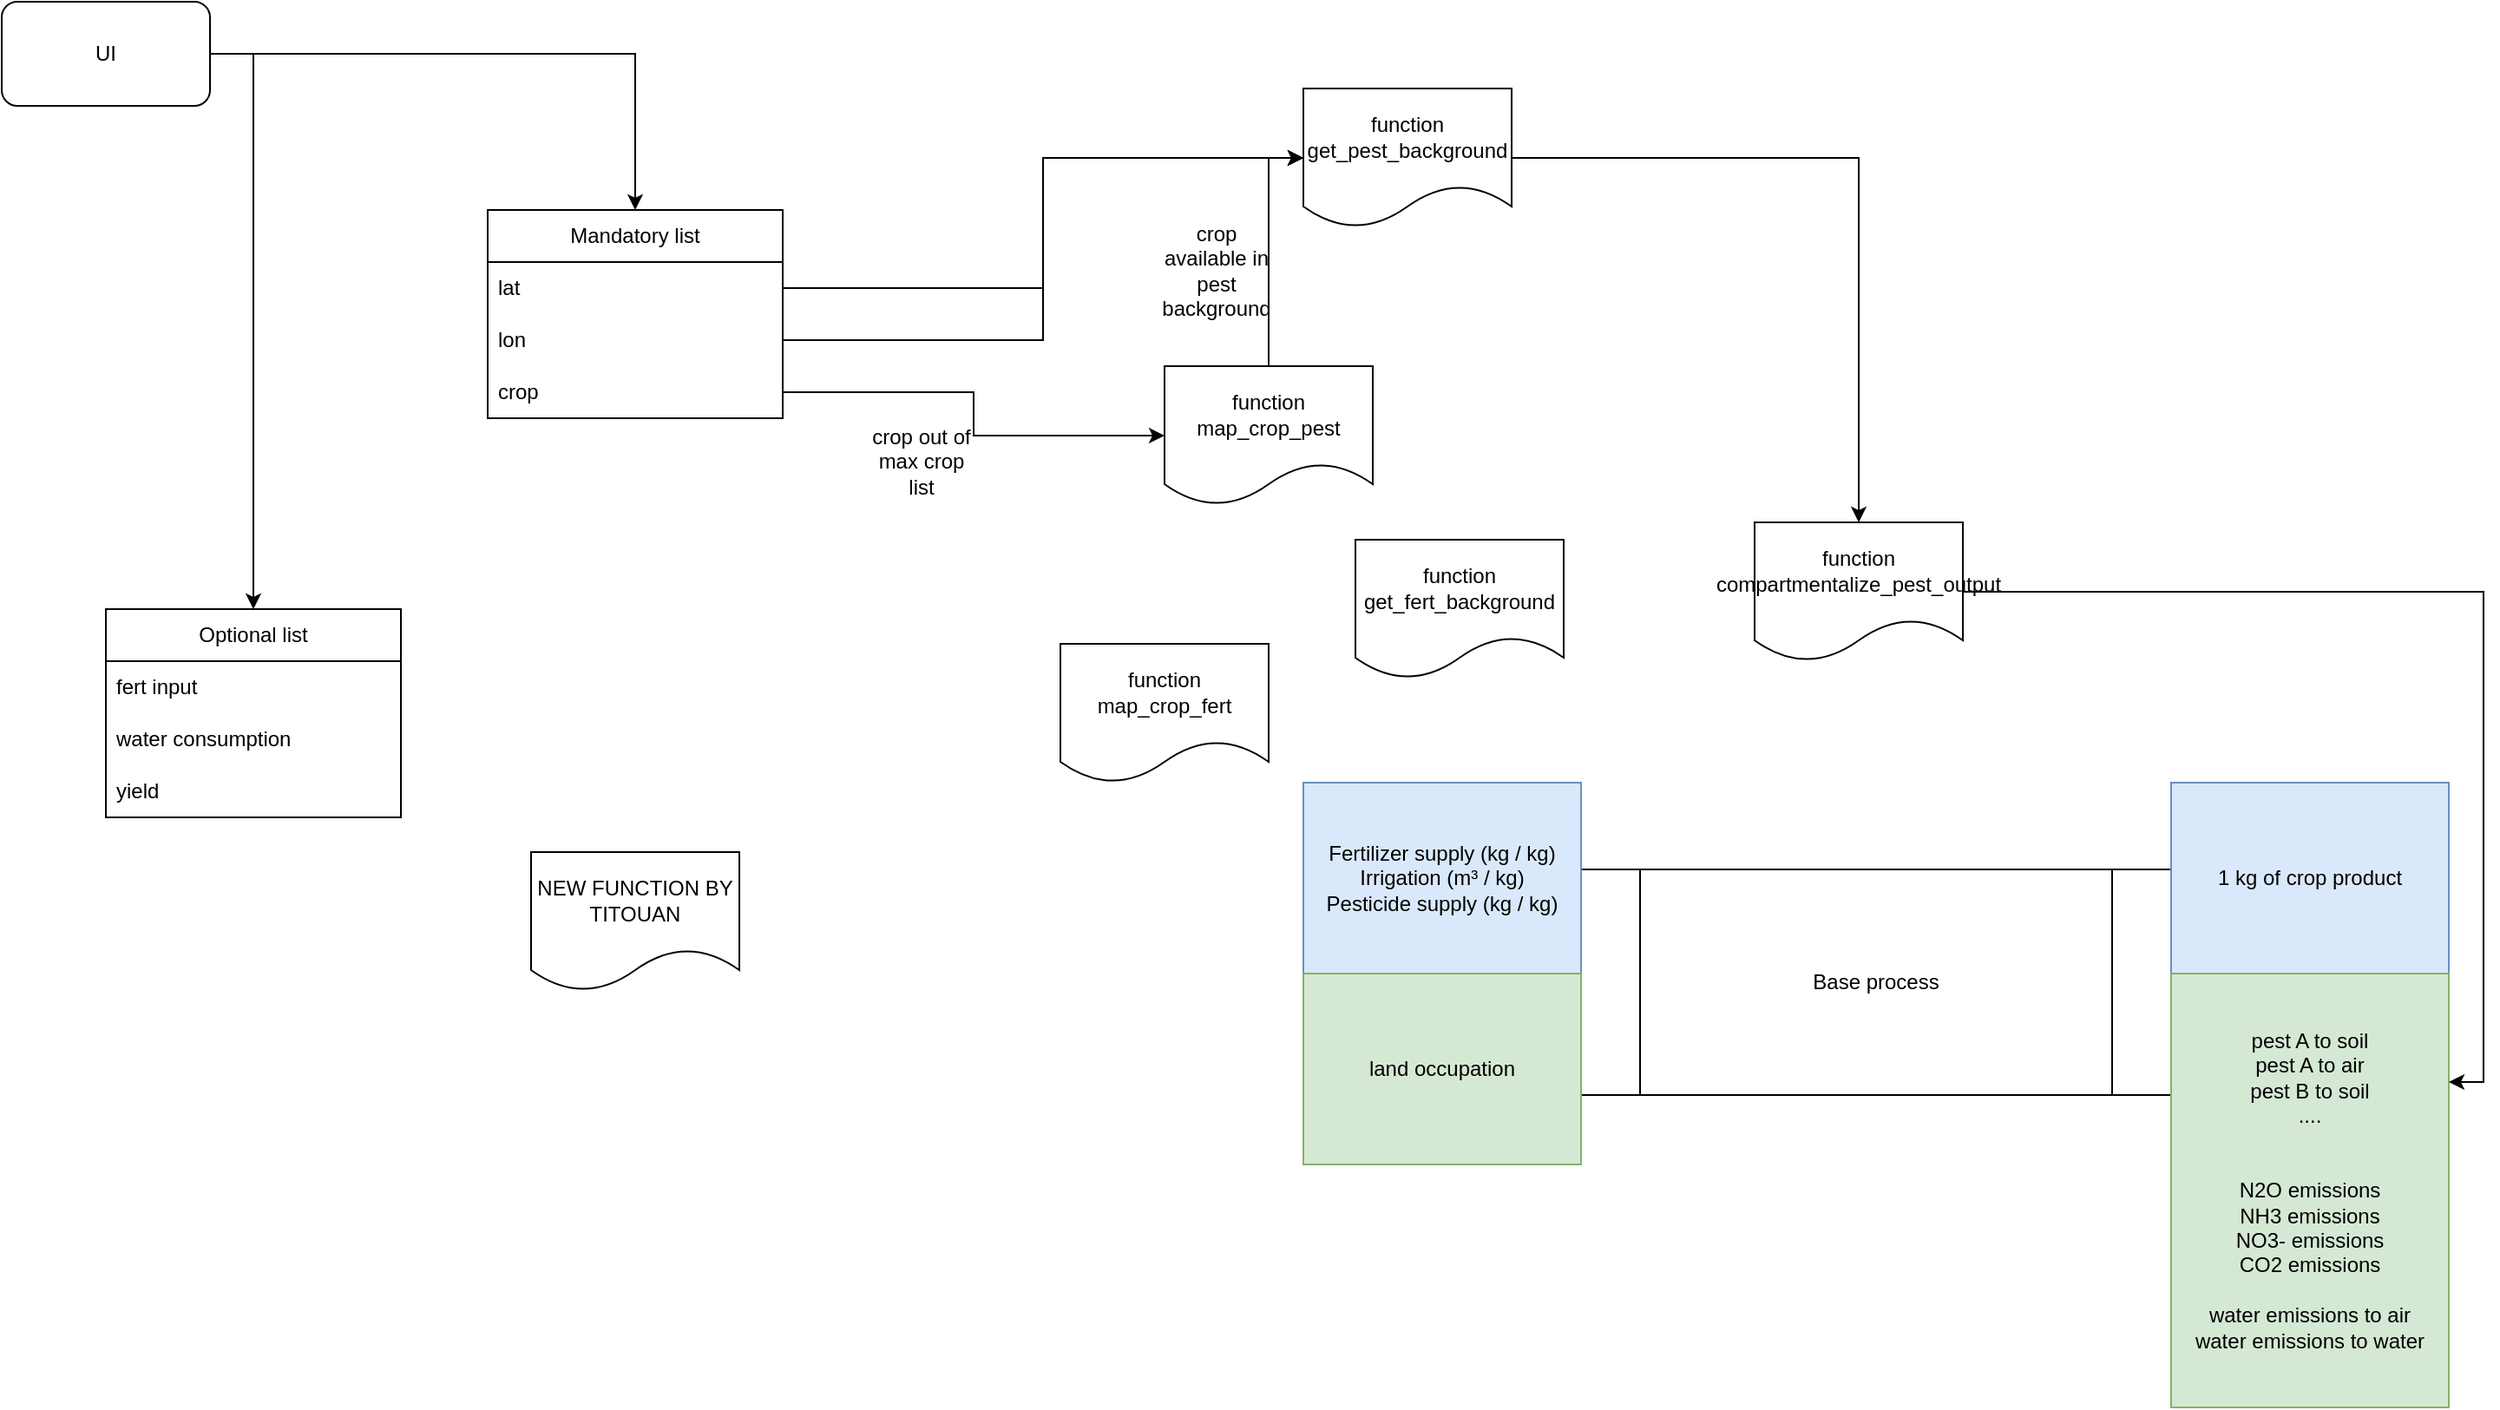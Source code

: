 <mxfile version="24.4.6" type="github">
  <diagram name="Page-1" id="pc6PM3e2iaqK9xveRkoi">
    <mxGraphModel dx="1877" dy="1707" grid="1" gridSize="10" guides="1" tooltips="1" connect="1" arrows="1" fold="1" page="1" pageScale="1" pageWidth="827" pageHeight="1169" math="0" shadow="0">
      <root>
        <mxCell id="0" />
        <mxCell id="1" parent="0" />
        <mxCell id="SHC5wfu7n01j2c97J29x-1" value="Base process" style="shape=process;whiteSpace=wrap;html=1;backgroundOutline=1;" vertex="1" parent="1">
          <mxGeometry x="680" y="320" width="340" height="130" as="geometry" />
        </mxCell>
        <mxCell id="SHC5wfu7n01j2c97J29x-2" value="&lt;div&gt;Fertilizer supply (kg / kg)&lt;/div&gt;&lt;div&gt;Irrigation (m³ / kg)&lt;/div&gt;&lt;div&gt;Pesticide supply (kg / kg)&lt;br&gt;&lt;/div&gt;" style="rounded=0;whiteSpace=wrap;html=1;fillColor=#dae8fc;strokeColor=#6c8ebf;" vertex="1" parent="1">
          <mxGeometry x="520" y="270" width="160" height="110" as="geometry" />
        </mxCell>
        <mxCell id="SHC5wfu7n01j2c97J29x-3" value="&lt;div&gt;land occupation&lt;/div&gt;" style="rounded=0;whiteSpace=wrap;html=1;fillColor=#d5e8d4;strokeColor=#82b366;" vertex="1" parent="1">
          <mxGeometry x="520" y="380" width="160" height="110" as="geometry" />
        </mxCell>
        <mxCell id="SHC5wfu7n01j2c97J29x-4" value="1 kg of crop product" style="rounded=0;whiteSpace=wrap;html=1;fillColor=#dae8fc;strokeColor=#6c8ebf;" vertex="1" parent="1">
          <mxGeometry x="1020" y="270" width="160" height="110" as="geometry" />
        </mxCell>
        <mxCell id="SHC5wfu7n01j2c97J29x-5" value="&lt;div&gt;pest A to soil&lt;/div&gt;&lt;div&gt;pest A to air&lt;/div&gt;&lt;div&gt;pest B to soil&lt;/div&gt;&lt;div&gt;....&lt;/div&gt;&lt;div&gt;&lt;br&gt;&lt;/div&gt;&lt;div&gt;&lt;br&gt;&lt;/div&gt;&lt;div&gt;N2O emissions&lt;/div&gt;&lt;div&gt;NH3 emissions&lt;/div&gt;&lt;div&gt;NO3- emissions&lt;br&gt;&lt;/div&gt;&lt;div&gt;CO2 emissions&lt;/div&gt;&lt;div&gt;&lt;br&gt;&lt;/div&gt;&lt;div&gt;water emissions to air&lt;/div&gt;&lt;div&gt;water emissions to water&lt;br&gt;&lt;/div&gt;" style="rounded=0;whiteSpace=wrap;html=1;fillColor=#d5e8d4;strokeColor=#82b366;" vertex="1" parent="1">
          <mxGeometry x="1020" y="380" width="160" height="250" as="geometry" />
        </mxCell>
        <mxCell id="SHC5wfu7n01j2c97J29x-6" value="Mandatory list" style="swimlane;fontStyle=0;childLayout=stackLayout;horizontal=1;startSize=30;horizontalStack=0;resizeParent=1;resizeParentMax=0;resizeLast=0;collapsible=1;marginBottom=0;whiteSpace=wrap;html=1;" vertex="1" parent="1">
          <mxGeometry x="50" y="-60" width="170" height="120" as="geometry" />
        </mxCell>
        <mxCell id="SHC5wfu7n01j2c97J29x-7" value="lat" style="text;strokeColor=none;fillColor=none;align=left;verticalAlign=middle;spacingLeft=4;spacingRight=4;overflow=hidden;points=[[0,0.5],[1,0.5]];portConstraint=eastwest;rotatable=0;whiteSpace=wrap;html=1;" vertex="1" parent="SHC5wfu7n01j2c97J29x-6">
          <mxGeometry y="30" width="170" height="30" as="geometry" />
        </mxCell>
        <mxCell id="SHC5wfu7n01j2c97J29x-8" value="lon" style="text;strokeColor=none;fillColor=none;align=left;verticalAlign=middle;spacingLeft=4;spacingRight=4;overflow=hidden;points=[[0,0.5],[1,0.5]];portConstraint=eastwest;rotatable=0;whiteSpace=wrap;html=1;" vertex="1" parent="SHC5wfu7n01j2c97J29x-6">
          <mxGeometry y="60" width="170" height="30" as="geometry" />
        </mxCell>
        <mxCell id="SHC5wfu7n01j2c97J29x-9" value="crop" style="text;strokeColor=none;fillColor=none;align=left;verticalAlign=middle;spacingLeft=4;spacingRight=4;overflow=hidden;points=[[0,0.5],[1,0.5]];portConstraint=eastwest;rotatable=0;whiteSpace=wrap;html=1;" vertex="1" parent="SHC5wfu7n01j2c97J29x-6">
          <mxGeometry y="90" width="170" height="30" as="geometry" />
        </mxCell>
        <mxCell id="SHC5wfu7n01j2c97J29x-11" style="edgeStyle=orthogonalEdgeStyle;rounded=0;orthogonalLoop=1;jettySize=auto;html=1;entryX=0.5;entryY=0;entryDx=0;entryDy=0;" edge="1" parent="1" source="SHC5wfu7n01j2c97J29x-10" target="SHC5wfu7n01j2c97J29x-6">
          <mxGeometry relative="1" as="geometry" />
        </mxCell>
        <mxCell id="SHC5wfu7n01j2c97J29x-12" style="edgeStyle=orthogonalEdgeStyle;rounded=0;orthogonalLoop=1;jettySize=auto;html=1;exitX=1;exitY=0.5;exitDx=0;exitDy=0;entryX=0.5;entryY=0;entryDx=0;entryDy=0;" edge="1" parent="1" source="SHC5wfu7n01j2c97J29x-10" target="SHC5wfu7n01j2c97J29x-13">
          <mxGeometry relative="1" as="geometry">
            <mxPoint x="-50" y="120" as="targetPoint" />
          </mxGeometry>
        </mxCell>
        <mxCell id="SHC5wfu7n01j2c97J29x-10" value="UI" style="rounded=1;whiteSpace=wrap;html=1;" vertex="1" parent="1">
          <mxGeometry x="-230" y="-180" width="120" height="60" as="geometry" />
        </mxCell>
        <mxCell id="SHC5wfu7n01j2c97J29x-13" value="Optional list" style="swimlane;fontStyle=0;childLayout=stackLayout;horizontal=1;startSize=30;horizontalStack=0;resizeParent=1;resizeParentMax=0;resizeLast=0;collapsible=1;marginBottom=0;whiteSpace=wrap;html=1;" vertex="1" parent="1">
          <mxGeometry x="-170" y="170" width="170" height="120" as="geometry" />
        </mxCell>
        <mxCell id="SHC5wfu7n01j2c97J29x-14" value="fert input" style="text;strokeColor=none;fillColor=none;align=left;verticalAlign=middle;spacingLeft=4;spacingRight=4;overflow=hidden;points=[[0,0.5],[1,0.5]];portConstraint=eastwest;rotatable=0;whiteSpace=wrap;html=1;" vertex="1" parent="SHC5wfu7n01j2c97J29x-13">
          <mxGeometry y="30" width="170" height="30" as="geometry" />
        </mxCell>
        <mxCell id="SHC5wfu7n01j2c97J29x-15" value="water consumption" style="text;strokeColor=none;fillColor=none;align=left;verticalAlign=middle;spacingLeft=4;spacingRight=4;overflow=hidden;points=[[0,0.5],[1,0.5]];portConstraint=eastwest;rotatable=0;whiteSpace=wrap;html=1;" vertex="1" parent="SHC5wfu7n01j2c97J29x-13">
          <mxGeometry y="60" width="170" height="30" as="geometry" />
        </mxCell>
        <mxCell id="SHC5wfu7n01j2c97J29x-16" value="yield" style="text;strokeColor=none;fillColor=none;align=left;verticalAlign=middle;spacingLeft=4;spacingRight=4;overflow=hidden;points=[[0,0.5],[1,0.5]];portConstraint=eastwest;rotatable=0;whiteSpace=wrap;html=1;" vertex="1" parent="SHC5wfu7n01j2c97J29x-13">
          <mxGeometry y="90" width="170" height="30" as="geometry" />
        </mxCell>
        <mxCell id="SHC5wfu7n01j2c97J29x-37" style="edgeStyle=orthogonalEdgeStyle;rounded=0;orthogonalLoop=1;jettySize=auto;html=1;entryX=0.5;entryY=0;entryDx=0;entryDy=0;" edge="1" parent="1" source="SHC5wfu7n01j2c97J29x-24" target="SHC5wfu7n01j2c97J29x-38">
          <mxGeometry relative="1" as="geometry">
            <mxPoint x="840" y="150" as="targetPoint" />
          </mxGeometry>
        </mxCell>
        <mxCell id="SHC5wfu7n01j2c97J29x-24" value="function get_pest_background" style="shape=document;whiteSpace=wrap;html=1;boundedLbl=1;fontStyle=0;startSize=30;" vertex="1" parent="1">
          <mxGeometry x="520" y="-130" width="120" height="80" as="geometry" />
        </mxCell>
        <mxCell id="SHC5wfu7n01j2c97J29x-27" style="edgeStyle=orthogonalEdgeStyle;rounded=0;orthogonalLoop=1;jettySize=auto;html=1;exitX=1;exitY=0.5;exitDx=0;exitDy=0;entryX=0;entryY=0.5;entryDx=0;entryDy=0;" edge="1" parent="1" source="SHC5wfu7n01j2c97J29x-7" target="SHC5wfu7n01j2c97J29x-24">
          <mxGeometry relative="1" as="geometry" />
        </mxCell>
        <mxCell id="SHC5wfu7n01j2c97J29x-28" style="edgeStyle=orthogonalEdgeStyle;rounded=0;orthogonalLoop=1;jettySize=auto;html=1;exitX=1;exitY=0.5;exitDx=0;exitDy=0;entryX=0;entryY=0.5;entryDx=0;entryDy=0;" edge="1" parent="1" source="SHC5wfu7n01j2c97J29x-8" target="SHC5wfu7n01j2c97J29x-24">
          <mxGeometry relative="1" as="geometry">
            <mxPoint x="330" as="targetPoint" />
          </mxGeometry>
        </mxCell>
        <mxCell id="SHC5wfu7n01j2c97J29x-34" style="edgeStyle=orthogonalEdgeStyle;rounded=0;orthogonalLoop=1;jettySize=auto;html=1;entryX=0;entryY=0.5;entryDx=0;entryDy=0;" edge="1" parent="1" source="SHC5wfu7n01j2c97J29x-30" target="SHC5wfu7n01j2c97J29x-24">
          <mxGeometry relative="1" as="geometry" />
        </mxCell>
        <mxCell id="SHC5wfu7n01j2c97J29x-30" value="function map_crop_pest" style="shape=document;whiteSpace=wrap;html=1;boundedLbl=1;fontStyle=0;startSize=30;" vertex="1" parent="1">
          <mxGeometry x="440" y="30" width="120" height="80" as="geometry" />
        </mxCell>
        <mxCell id="SHC5wfu7n01j2c97J29x-33" style="edgeStyle=orthogonalEdgeStyle;rounded=0;orthogonalLoop=1;jettySize=auto;html=1;entryX=0;entryY=0.5;entryDx=0;entryDy=0;" edge="1" parent="1" source="SHC5wfu7n01j2c97J29x-9" target="SHC5wfu7n01j2c97J29x-30">
          <mxGeometry relative="1" as="geometry" />
        </mxCell>
        <mxCell id="SHC5wfu7n01j2c97J29x-35" value="crop out of max crop list" style="text;html=1;align=center;verticalAlign=middle;whiteSpace=wrap;rounded=0;" vertex="1" parent="1">
          <mxGeometry x="270" y="70" width="60" height="30" as="geometry" />
        </mxCell>
        <mxCell id="SHC5wfu7n01j2c97J29x-36" value="crop available in pest background" style="text;html=1;align=center;verticalAlign=middle;whiteSpace=wrap;rounded=0;" vertex="1" parent="1">
          <mxGeometry x="440" y="-40" width="60" height="30" as="geometry" />
        </mxCell>
        <mxCell id="SHC5wfu7n01j2c97J29x-39" style="edgeStyle=orthogonalEdgeStyle;rounded=0;orthogonalLoop=1;jettySize=auto;html=1;entryX=1;entryY=0.25;entryDx=0;entryDy=0;" edge="1" parent="1" source="SHC5wfu7n01j2c97J29x-38" target="SHC5wfu7n01j2c97J29x-5">
          <mxGeometry relative="1" as="geometry" />
        </mxCell>
        <mxCell id="SHC5wfu7n01j2c97J29x-38" value="function compartmentalize_pest_output" style="shape=document;whiteSpace=wrap;html=1;boundedLbl=1;fontStyle=0;startSize=30;" vertex="1" parent="1">
          <mxGeometry x="780" y="120" width="120" height="80" as="geometry" />
        </mxCell>
        <mxCell id="SHC5wfu7n01j2c97J29x-40" value="function get_fert_background" style="shape=document;whiteSpace=wrap;html=1;boundedLbl=1;fontStyle=0;startSize=30;" vertex="1" parent="1">
          <mxGeometry x="550" y="130" width="120" height="80" as="geometry" />
        </mxCell>
        <mxCell id="SHC5wfu7n01j2c97J29x-41" value="function map_crop_fert" style="shape=document;whiteSpace=wrap;html=1;boundedLbl=1;fontStyle=0;startSize=30;" vertex="1" parent="1">
          <mxGeometry x="380" y="190" width="120" height="80" as="geometry" />
        </mxCell>
        <mxCell id="sGZfh48MMwfw4xDjvNY8-1" value="NEW FUNCTION BY TITOUAN" style="shape=document;whiteSpace=wrap;html=1;boundedLbl=1;fontStyle=0;startSize=30;" vertex="1" parent="1">
          <mxGeometry x="75" y="310" width="120" height="80" as="geometry" />
        </mxCell>
      </root>
    </mxGraphModel>
  </diagram>
</mxfile>
